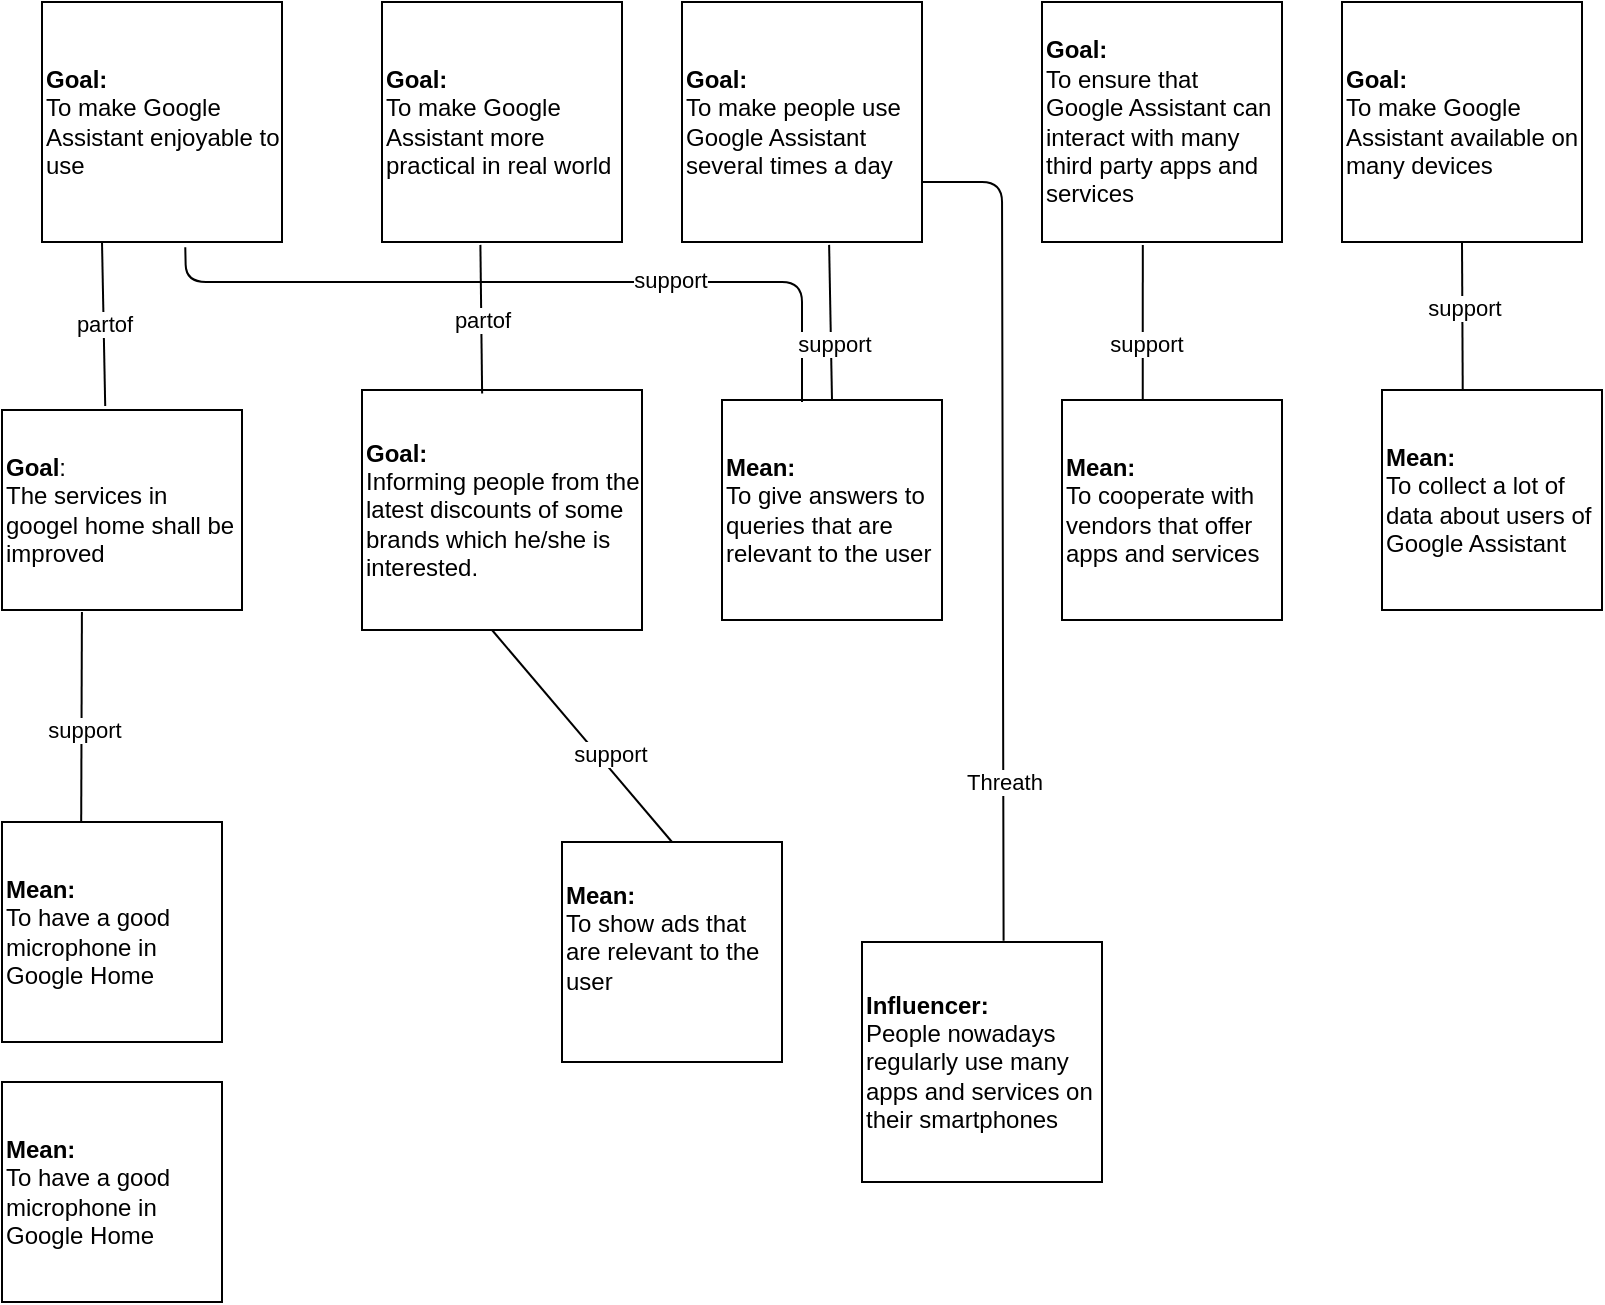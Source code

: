 <mxfile version="15.1.1" type="github">
  <diagram id="hF1DCo-za6BDpXijDqXe" name="Page-1">
    <mxGraphModel dx="1038" dy="489" grid="1" gridSize="10" guides="1" tooltips="1" connect="1" arrows="1" fold="1" page="1" pageScale="1" pageWidth="827" pageHeight="1169" math="0" shadow="0">
      <root>
        <object label="" id="0">
          <mxCell />
        </object>
        <mxCell id="1" parent="0" />
        <mxCell id="UOg6kvVTi9lM9-NH_RH6-1" value="&lt;b&gt;Goal:&lt;/b&gt;&lt;br&gt;&lt;div&gt;Informing people from the latest discounts of some brands which he/she is interested.&lt;br&gt;&lt;/div&gt;" style="rounded=0;whiteSpace=wrap;html=1;align=left;" vertex="1" parent="1">
          <mxGeometry x="190" y="204" width="140" height="120" as="geometry" />
        </mxCell>
        <mxCell id="UOg6kvVTi9lM9-NH_RH6-2" value="&lt;b&gt;Mean:&lt;/b&gt;&lt;br&gt;&lt;div&gt;To show ads that are relevant to the user&lt;/div&gt;&lt;div&gt;&lt;br&gt;&lt;/div&gt;" style="whiteSpace=wrap;html=1;aspect=fixed;align=left;" vertex="1" parent="1">
          <mxGeometry x="290" y="430" width="110" height="110" as="geometry" />
        </mxCell>
        <mxCell id="UOg6kvVTi9lM9-NH_RH6-3" value="&lt;b&gt;Goal:&lt;/b&gt;&lt;br&gt;&lt;div&gt;To make people use Google Assistant several times a day&lt;br&gt;&lt;/div&gt;" style="whiteSpace=wrap;html=1;aspect=fixed;align=left;" vertex="1" parent="1">
          <mxGeometry x="350" y="10" width="120" height="120" as="geometry" />
        </mxCell>
        <mxCell id="UOg6kvVTi9lM9-NH_RH6-4" value="&lt;b&gt;Goal:&lt;/b&gt;&lt;br&gt;To make Google Assistant available on many devices" style="whiteSpace=wrap;html=1;aspect=fixed;align=left;" vertex="1" parent="1">
          <mxGeometry x="680" y="10" width="120" height="120" as="geometry" />
        </mxCell>
        <mxCell id="UOg6kvVTi9lM9-NH_RH6-5" value="&lt;b&gt;Goal:&lt;/b&gt;&lt;br&gt;&lt;div&gt;To make Google Assistant enjoyable to use&lt;br&gt;&lt;/div&gt;" style="whiteSpace=wrap;html=1;aspect=fixed;align=left;" vertex="1" parent="1">
          <mxGeometry x="30" y="10" width="120" height="120" as="geometry" />
        </mxCell>
        <mxCell id="UOg6kvVTi9lM9-NH_RH6-6" value="&lt;b&gt;Goal:&lt;/b&gt;&lt;br&gt;&lt;div&gt;To make Google Assistant more practical in real world&lt;br&gt;&lt;/div&gt;" style="whiteSpace=wrap;html=1;aspect=fixed;align=left;" vertex="1" parent="1">
          <mxGeometry x="200" y="10" width="120" height="120" as="geometry" />
        </mxCell>
        <mxCell id="UOg6kvVTi9lM9-NH_RH6-7" value="&lt;div&gt;&lt;b&gt;Goal&lt;/b&gt;:&lt;/div&gt;The services in googel home shall be improved" style="rounded=0;whiteSpace=wrap;html=1;align=left;" vertex="1" parent="1">
          <mxGeometry x="10" y="214" width="120" height="100" as="geometry" />
        </mxCell>
        <mxCell id="UOg6kvVTi9lM9-NH_RH6-8" value="&lt;b&gt;Mean:&lt;/b&gt;&lt;br&gt;To have a good microphone in Google Home" style="whiteSpace=wrap;html=1;aspect=fixed;align=left;" vertex="1" parent="1">
          <mxGeometry x="10" y="420" width="110" height="110" as="geometry" />
        </mxCell>
        <mxCell id="UOg6kvVTi9lM9-NH_RH6-9" value="&lt;b&gt;Mean:&lt;/b&gt;&lt;br&gt;To cooperate with vendors that offer apps and services" style="whiteSpace=wrap;html=1;aspect=fixed;align=left;" vertex="1" parent="1">
          <mxGeometry x="540" y="209" width="110" height="110" as="geometry" />
        </mxCell>
        <mxCell id="UOg6kvVTi9lM9-NH_RH6-10" value="&lt;b&gt;Mean:&lt;/b&gt;&lt;br&gt;To give answers to queries that are relevant to the user" style="whiteSpace=wrap;html=1;aspect=fixed;align=left;" vertex="1" parent="1">
          <mxGeometry x="370" y="209" width="110" height="110" as="geometry" />
        </mxCell>
        <mxCell id="UOg6kvVTi9lM9-NH_RH6-11" value="&lt;b&gt;Mean:&lt;/b&gt;&lt;br&gt;To collect a lot of data about users of Google Assistant" style="whiteSpace=wrap;html=1;aspect=fixed;align=left;" vertex="1" parent="1">
          <mxGeometry x="700" y="204" width="110" height="110" as="geometry" />
        </mxCell>
        <mxCell id="UOg6kvVTi9lM9-NH_RH6-12" value="&lt;b&gt;Goal:&lt;br&gt;&lt;/b&gt;&lt;span&gt;To ensure that Google Assistant can interact with many third party apps and services&lt;/span&gt;&lt;b&gt;&lt;br&gt;&lt;/b&gt;" style="whiteSpace=wrap;html=1;aspect=fixed;align=left;" vertex="1" parent="1">
          <mxGeometry x="530" y="10" width="120" height="120" as="geometry" />
        </mxCell>
        <mxCell id="UOg6kvVTi9lM9-NH_RH6-13" value="&lt;b&gt;Influencer:&lt;br&gt;&lt;/b&gt;&lt;span&gt;People nowadays regularly use many apps and services on their smartphones&lt;/span&gt;&lt;b&gt;&lt;br&gt;&lt;/b&gt;" style="whiteSpace=wrap;html=1;aspect=fixed;align=left;" vertex="1" parent="1">
          <mxGeometry x="440" y="480" width="120" height="120" as="geometry" />
        </mxCell>
        <mxCell id="UOg6kvVTi9lM9-NH_RH6-14" value="" style="endArrow=none;html=1;entryX=1;entryY=0.75;entryDx=0;entryDy=0;exitX=0.59;exitY=-0.005;exitDx=0;exitDy=0;exitPerimeter=0;" edge="1" parent="1" source="UOg6kvVTi9lM9-NH_RH6-13" target="UOg6kvVTi9lM9-NH_RH6-3">
          <mxGeometry width="50" height="50" relative="1" as="geometry">
            <mxPoint x="510" y="470" as="sourcePoint" />
            <mxPoint x="680" y="100" as="targetPoint" />
            <Array as="points">
              <mxPoint x="510" y="100" />
            </Array>
          </mxGeometry>
        </mxCell>
        <mxCell id="UOg6kvVTi9lM9-NH_RH6-16" value="Threath" style="edgeLabel;html=1;align=center;verticalAlign=middle;resizable=0;points=[];" vertex="1" connectable="0" parent="UOg6kvVTi9lM9-NH_RH6-14">
          <mxGeometry x="-0.619" relative="1" as="geometry">
            <mxPoint as="offset" />
          </mxGeometry>
        </mxCell>
        <mxCell id="UOg6kvVTi9lM9-NH_RH6-17" value="" style="endArrow=none;html=1;entryX=0.597;entryY=1.022;entryDx=0;entryDy=0;entryPerimeter=0;" edge="1" parent="1" target="UOg6kvVTi9lM9-NH_RH6-5">
          <mxGeometry width="50" height="50" relative="1" as="geometry">
            <mxPoint x="410" y="210" as="sourcePoint" />
            <mxPoint x="170" y="150" as="targetPoint" />
            <Array as="points">
              <mxPoint x="410" y="150" />
              <mxPoint x="102" y="150" />
            </Array>
          </mxGeometry>
        </mxCell>
        <mxCell id="UOg6kvVTi9lM9-NH_RH6-18" value="support" style="edgeLabel;html=1;align=center;verticalAlign=middle;resizable=0;points=[];" vertex="1" connectable="0" parent="UOg6kvVTi9lM9-NH_RH6-17">
          <mxGeometry x="-0.633" y="-1" relative="1" as="geometry">
            <mxPoint x="-56" as="offset" />
          </mxGeometry>
        </mxCell>
        <mxCell id="UOg6kvVTi9lM9-NH_RH6-19" value="" style="endArrow=none;html=1;exitX=0.5;exitY=0;exitDx=0;exitDy=0;entryX=0.613;entryY=1.012;entryDx=0;entryDy=0;entryPerimeter=0;" edge="1" parent="1" target="UOg6kvVTi9lM9-NH_RH6-3" source="UOg6kvVTi9lM9-NH_RH6-10">
          <mxGeometry width="50" height="50" relative="1" as="geometry">
            <mxPoint x="590" y="200" as="sourcePoint" />
            <mxPoint x="640" y="150" as="targetPoint" />
          </mxGeometry>
        </mxCell>
        <mxCell id="UOg6kvVTi9lM9-NH_RH6-20" value="support" style="edgeLabel;html=1;align=center;verticalAlign=middle;resizable=0;points=[];" vertex="1" connectable="0" parent="UOg6kvVTi9lM9-NH_RH6-19">
          <mxGeometry x="-0.269" y="4" relative="1" as="geometry">
            <mxPoint x="5" as="offset" />
          </mxGeometry>
        </mxCell>
        <mxCell id="UOg6kvVTi9lM9-NH_RH6-21" value="" style="endArrow=none;html=1;entryX=0.42;entryY=1.012;entryDx=0;entryDy=0;exitX=0.367;exitY=0.005;exitDx=0;exitDy=0;exitPerimeter=0;entryPerimeter=0;" edge="1" parent="1" source="UOg6kvVTi9lM9-NH_RH6-9" target="UOg6kvVTi9lM9-NH_RH6-12">
          <mxGeometry width="50" height="50" relative="1" as="geometry">
            <mxPoint x="740" y="200" as="sourcePoint" />
            <mxPoint x="740" y="130" as="targetPoint" />
          </mxGeometry>
        </mxCell>
        <mxCell id="UOg6kvVTi9lM9-NH_RH6-22" value="support" style="edgeLabel;html=1;align=center;verticalAlign=middle;resizable=0;points=[];" vertex="1" connectable="0" parent="UOg6kvVTi9lM9-NH_RH6-21">
          <mxGeometry x="-0.269" y="4" relative="1" as="geometry">
            <mxPoint x="5" as="offset" />
          </mxGeometry>
        </mxCell>
        <mxCell id="UOg6kvVTi9lM9-NH_RH6-23" value="" style="endArrow=none;html=1;exitX=0.367;exitY=0.002;exitDx=0;exitDy=0;exitPerimeter=0;entryX=0.5;entryY=1;entryDx=0;entryDy=0;" edge="1" parent="1" source="UOg6kvVTi9lM9-NH_RH6-11" target="UOg6kvVTi9lM9-NH_RH6-4">
          <mxGeometry width="50" height="50" relative="1" as="geometry">
            <mxPoint x="739.5" y="200" as="sourcePoint" />
            <mxPoint x="740" y="150" as="targetPoint" />
          </mxGeometry>
        </mxCell>
        <mxCell id="UOg6kvVTi9lM9-NH_RH6-24" value="support" style="edgeLabel;html=1;align=center;verticalAlign=middle;resizable=0;points=[];" vertex="1" connectable="0" parent="UOg6kvVTi9lM9-NH_RH6-23">
          <mxGeometry x="-0.269" y="4" relative="1" as="geometry">
            <mxPoint x="5" y="-14" as="offset" />
          </mxGeometry>
        </mxCell>
        <mxCell id="UOg6kvVTi9lM9-NH_RH6-25" value="" style="endArrow=none;html=1;exitX=0.5;exitY=0;exitDx=0;exitDy=0;" edge="1" parent="1" source="UOg6kvVTi9lM9-NH_RH6-2">
          <mxGeometry width="50" height="50" relative="1" as="geometry">
            <mxPoint x="399.5" y="399" as="sourcePoint" />
            <mxPoint x="255" y="324" as="targetPoint" />
          </mxGeometry>
        </mxCell>
        <mxCell id="UOg6kvVTi9lM9-NH_RH6-26" value="support" style="edgeLabel;html=1;align=center;verticalAlign=middle;resizable=0;points=[];" vertex="1" connectable="0" parent="UOg6kvVTi9lM9-NH_RH6-25">
          <mxGeometry x="-0.269" y="4" relative="1" as="geometry">
            <mxPoint x="5" y="-8" as="offset" />
          </mxGeometry>
        </mxCell>
        <mxCell id="UOg6kvVTi9lM9-NH_RH6-27" value="partof" style="endArrow=none;html=1;entryX=0.41;entryY=1.012;entryDx=0;entryDy=0;entryPerimeter=0;exitX=0.429;exitY=0.015;exitDx=0;exitDy=0;exitPerimeter=0;" edge="1" parent="1" source="UOg6kvVTi9lM9-NH_RH6-1" target="UOg6kvVTi9lM9-NH_RH6-6">
          <mxGeometry width="50" height="50" relative="1" as="geometry">
            <mxPoint x="249" y="200" as="sourcePoint" />
            <mxPoint x="250" y="140" as="targetPoint" />
          </mxGeometry>
        </mxCell>
        <mxCell id="UOg6kvVTi9lM9-NH_RH6-28" value="partof" style="endArrow=none;html=1;exitX=0.43;exitY=-0.02;exitDx=0;exitDy=0;exitPerimeter=0;entryX=0.25;entryY=1;entryDx=0;entryDy=0;" edge="1" parent="1" source="UOg6kvVTi9lM9-NH_RH6-7" target="UOg6kvVTi9lM9-NH_RH6-5">
          <mxGeometry width="50" height="50" relative="1" as="geometry">
            <mxPoint x="130.5" y="200" as="sourcePoint" />
            <mxPoint x="130" y="140" as="targetPoint" />
          </mxGeometry>
        </mxCell>
        <mxCell id="UOg6kvVTi9lM9-NH_RH6-29" value="" style="endArrow=none;html=1;entryX=0.333;entryY=1.01;entryDx=0;entryDy=0;entryPerimeter=0;exitX=0.36;exitY=0.002;exitDx=0;exitDy=0;exitPerimeter=0;" edge="1" parent="1" source="UOg6kvVTi9lM9-NH_RH6-8" target="UOg6kvVTi9lM9-NH_RH6-7">
          <mxGeometry width="50" height="50" relative="1" as="geometry">
            <mxPoint x="120" y="400" as="sourcePoint" />
            <mxPoint x="120" y="320" as="targetPoint" />
          </mxGeometry>
        </mxCell>
        <mxCell id="UOg6kvVTi9lM9-NH_RH6-30" value="support" style="edgeLabel;html=1;align=center;verticalAlign=middle;resizable=0;points=[];" vertex="1" connectable="0" parent="UOg6kvVTi9lM9-NH_RH6-29">
          <mxGeometry x="-0.269" y="4" relative="1" as="geometry">
            <mxPoint x="5" y="-8" as="offset" />
          </mxGeometry>
        </mxCell>
        <mxCell id="gc6wdRLnelAeOkrRJryI-1" value="&lt;b&gt;Mean:&lt;/b&gt;&lt;br&gt;To have a good microphone in Google Home" style="whiteSpace=wrap;html=1;aspect=fixed;align=left;" vertex="1" parent="1">
          <mxGeometry x="10" y="550" width="110" height="110" as="geometry" />
        </mxCell>
      </root>
    </mxGraphModel>
  </diagram>
</mxfile>
